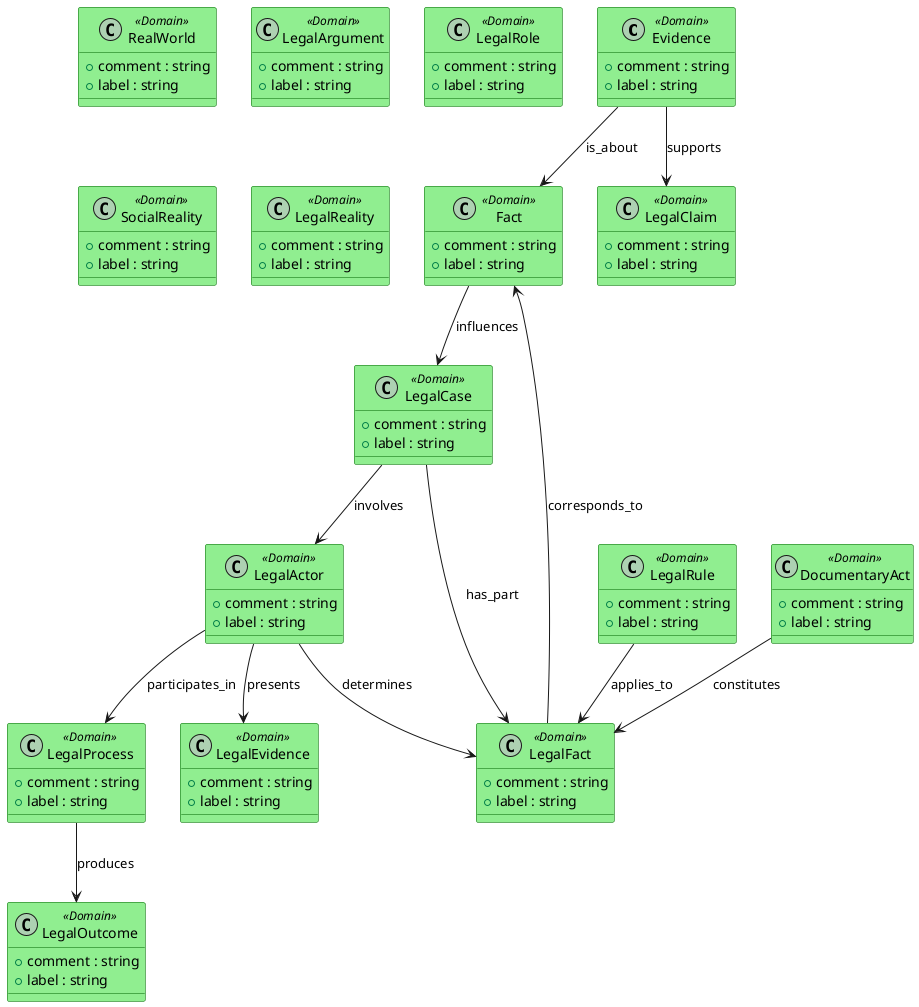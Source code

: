 @startuml
' Ontology Class Diagram
' Ontology: 9351afa1d2f94ef8a0c76189073aecb3
' Generated by FOL-BFO-OWL Tester

' Basic styling - avoiding theme that might not be supported
skinparam backgroundColor white
skinparam classBackgroundColor LightGray
skinparam classBorderColor Black

' Styling options for stereotypes
skinparam class {
  BackgroundColor<<BFO>> LightBlue
  BorderColor<<BFO>> DarkBlue
  BackgroundColor<<Domain>> LightGreen
  BorderColor<<Domain>> DarkGreen
  BackgroundColor<<Individual>> White
  BorderColor<<Individual>> Gray
}

' Class definitions
class "Evidence" <<Domain>>
"Evidence" : +comment : string
"Evidence" : +label : string
class "Fact" <<Domain>>
"Fact" : +comment : string
"Fact" : +label : string
class "LegalActor" <<Domain>>
"LegalActor" : +comment : string
"LegalActor" : +label : string
class "LegalFact" <<Domain>>
"LegalFact" : +comment : string
"LegalFact" : +label : string
class "LegalClaim" <<Domain>>
"LegalClaim" : +comment : string
"LegalClaim" : +label : string
class "RealWorld" <<Domain>>
"RealWorld" : +comment : string
"RealWorld" : +label : string
class "LegalArgument" <<Domain>>
"LegalArgument" : +comment : string
"LegalArgument" : +label : string
class "LegalCase" <<Domain>>
"LegalCase" : +comment : string
"LegalCase" : +label : string
class "LegalRule" <<Domain>>
"LegalRule" : +comment : string
"LegalRule" : +label : string
class "LegalProcess" <<Domain>>
"LegalProcess" : +comment : string
"LegalProcess" : +label : string
class "LegalRole" <<Domain>>
"LegalRole" : +comment : string
"LegalRole" : +label : string
class "LegalEvidence" <<Domain>>
"LegalEvidence" : +comment : string
"LegalEvidence" : +label : string
class "DocumentaryAct" <<Domain>>
"DocumentaryAct" : +comment : string
"DocumentaryAct" : +label : string
class "LegalOutcome" <<Domain>>
"LegalOutcome" : +comment : string
"LegalOutcome" : +label : string
class "SocialReality" <<Domain>>
"SocialReality" : +comment : string
"SocialReality" : +label : string
class "LegalReality" <<Domain>>
"LegalReality" : +comment : string
"LegalReality" : +label : string

' Object properties
"Evidence" --> "Fact" : is_about
"LegalActor" --> "LegalFact" : determines
"Evidence" --> "LegalClaim" : supports
"Fact" --> "LegalCase" : influences
"LegalRule" --> "LegalFact" : applies_to
"LegalActor" --> "LegalProcess" : participates_in
"LegalFact" --> "Fact" : corresponds_to
"LegalActor" --> "LegalEvidence" : presents
"LegalCase" --> "LegalFact" : has_part
"DocumentaryAct" --> "LegalFact" : constitutes
"LegalCase" --> "LegalActor" : involves
"LegalProcess" --> "LegalOutcome" : produces

@enduml
